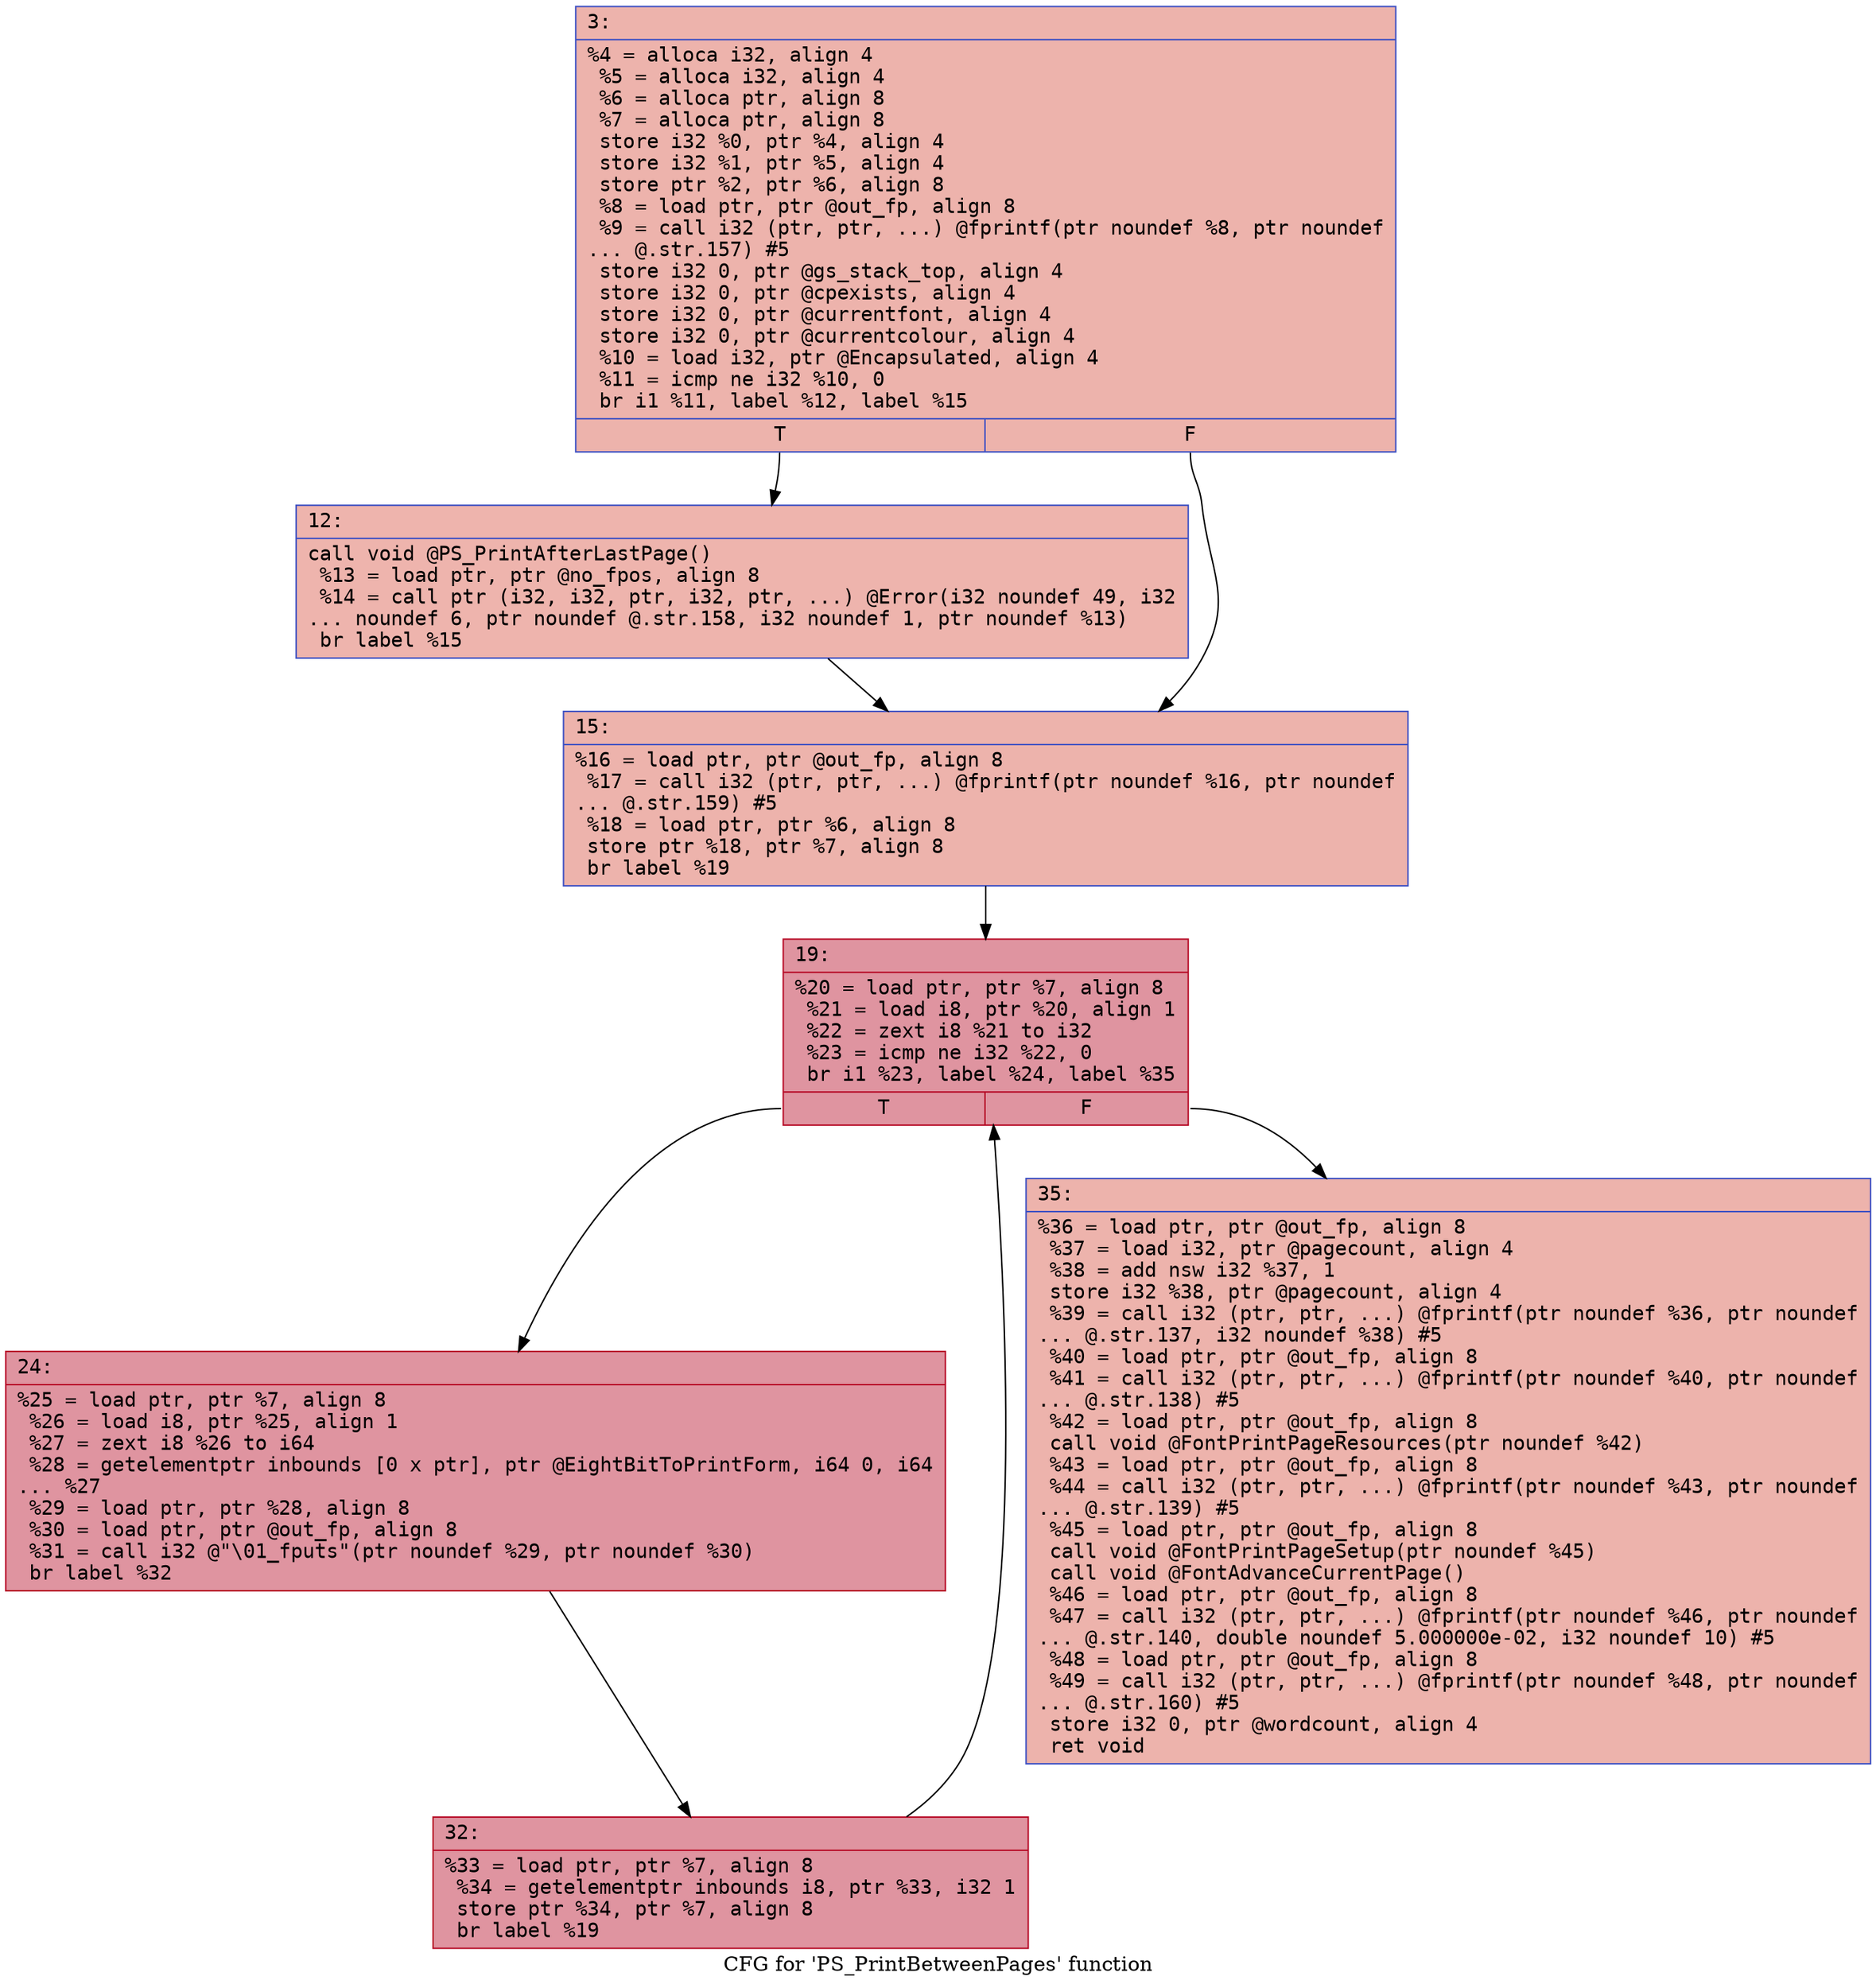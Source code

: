 digraph "CFG for 'PS_PrintBetweenPages' function" {
	label="CFG for 'PS_PrintBetweenPages' function";

	Node0x600002197570 [shape=record,color="#3d50c3ff", style=filled, fillcolor="#d6524470" fontname="Courier",label="{3:\l|  %4 = alloca i32, align 4\l  %5 = alloca i32, align 4\l  %6 = alloca ptr, align 8\l  %7 = alloca ptr, align 8\l  store i32 %0, ptr %4, align 4\l  store i32 %1, ptr %5, align 4\l  store ptr %2, ptr %6, align 8\l  %8 = load ptr, ptr @out_fp, align 8\l  %9 = call i32 (ptr, ptr, ...) @fprintf(ptr noundef %8, ptr noundef\l... @.str.157) #5\l  store i32 0, ptr @gs_stack_top, align 4\l  store i32 0, ptr @cpexists, align 4\l  store i32 0, ptr @currentfont, align 4\l  store i32 0, ptr @currentcolour, align 4\l  %10 = load i32, ptr @Encapsulated, align 4\l  %11 = icmp ne i32 %10, 0\l  br i1 %11, label %12, label %15\l|{<s0>T|<s1>F}}"];
	Node0x600002197570:s0 -> Node0x600002197700[tooltip="3 -> 12\nProbability 62.50%" ];
	Node0x600002197570:s1 -> Node0x600002197750[tooltip="3 -> 15\nProbability 37.50%" ];
	Node0x600002197700 [shape=record,color="#3d50c3ff", style=filled, fillcolor="#d8564670" fontname="Courier",label="{12:\l|  call void @PS_PrintAfterLastPage()\l  %13 = load ptr, ptr @no_fpos, align 8\l  %14 = call ptr (i32, i32, ptr, i32, ptr, ...) @Error(i32 noundef 49, i32\l... noundef 6, ptr noundef @.str.158, i32 noundef 1, ptr noundef %13)\l  br label %15\l}"];
	Node0x600002197700 -> Node0x600002197750[tooltip="12 -> 15\nProbability 100.00%" ];
	Node0x600002197750 [shape=record,color="#3d50c3ff", style=filled, fillcolor="#d6524470" fontname="Courier",label="{15:\l|  %16 = load ptr, ptr @out_fp, align 8\l  %17 = call i32 (ptr, ptr, ...) @fprintf(ptr noundef %16, ptr noundef\l... @.str.159) #5\l  %18 = load ptr, ptr %6, align 8\l  store ptr %18, ptr %7, align 8\l  br label %19\l}"];
	Node0x600002197750 -> Node0x6000021977a0[tooltip="15 -> 19\nProbability 100.00%" ];
	Node0x6000021977a0 [shape=record,color="#b70d28ff", style=filled, fillcolor="#b70d2870" fontname="Courier",label="{19:\l|  %20 = load ptr, ptr %7, align 8\l  %21 = load i8, ptr %20, align 1\l  %22 = zext i8 %21 to i32\l  %23 = icmp ne i32 %22, 0\l  br i1 %23, label %24, label %35\l|{<s0>T|<s1>F}}"];
	Node0x6000021977a0:s0 -> Node0x6000021977f0[tooltip="19 -> 24\nProbability 96.88%" ];
	Node0x6000021977a0:s1 -> Node0x600002197890[tooltip="19 -> 35\nProbability 3.12%" ];
	Node0x6000021977f0 [shape=record,color="#b70d28ff", style=filled, fillcolor="#b70d2870" fontname="Courier",label="{24:\l|  %25 = load ptr, ptr %7, align 8\l  %26 = load i8, ptr %25, align 1\l  %27 = zext i8 %26 to i64\l  %28 = getelementptr inbounds [0 x ptr], ptr @EightBitToPrintForm, i64 0, i64\l... %27\l  %29 = load ptr, ptr %28, align 8\l  %30 = load ptr, ptr @out_fp, align 8\l  %31 = call i32 @\"\\01_fputs\"(ptr noundef %29, ptr noundef %30)\l  br label %32\l}"];
	Node0x6000021977f0 -> Node0x600002197840[tooltip="24 -> 32\nProbability 100.00%" ];
	Node0x600002197840 [shape=record,color="#b70d28ff", style=filled, fillcolor="#b70d2870" fontname="Courier",label="{32:\l|  %33 = load ptr, ptr %7, align 8\l  %34 = getelementptr inbounds i8, ptr %33, i32 1\l  store ptr %34, ptr %7, align 8\l  br label %19\l}"];
	Node0x600002197840 -> Node0x6000021977a0[tooltip="32 -> 19\nProbability 100.00%" ];
	Node0x600002197890 [shape=record,color="#3d50c3ff", style=filled, fillcolor="#d6524470" fontname="Courier",label="{35:\l|  %36 = load ptr, ptr @out_fp, align 8\l  %37 = load i32, ptr @pagecount, align 4\l  %38 = add nsw i32 %37, 1\l  store i32 %38, ptr @pagecount, align 4\l  %39 = call i32 (ptr, ptr, ...) @fprintf(ptr noundef %36, ptr noundef\l... @.str.137, i32 noundef %38) #5\l  %40 = load ptr, ptr @out_fp, align 8\l  %41 = call i32 (ptr, ptr, ...) @fprintf(ptr noundef %40, ptr noundef\l... @.str.138) #5\l  %42 = load ptr, ptr @out_fp, align 8\l  call void @FontPrintPageResources(ptr noundef %42)\l  %43 = load ptr, ptr @out_fp, align 8\l  %44 = call i32 (ptr, ptr, ...) @fprintf(ptr noundef %43, ptr noundef\l... @.str.139) #5\l  %45 = load ptr, ptr @out_fp, align 8\l  call void @FontPrintPageSetup(ptr noundef %45)\l  call void @FontAdvanceCurrentPage()\l  %46 = load ptr, ptr @out_fp, align 8\l  %47 = call i32 (ptr, ptr, ...) @fprintf(ptr noundef %46, ptr noundef\l... @.str.140, double noundef 5.000000e-02, i32 noundef 10) #5\l  %48 = load ptr, ptr @out_fp, align 8\l  %49 = call i32 (ptr, ptr, ...) @fprintf(ptr noundef %48, ptr noundef\l... @.str.160) #5\l  store i32 0, ptr @wordcount, align 4\l  ret void\l}"];
}
